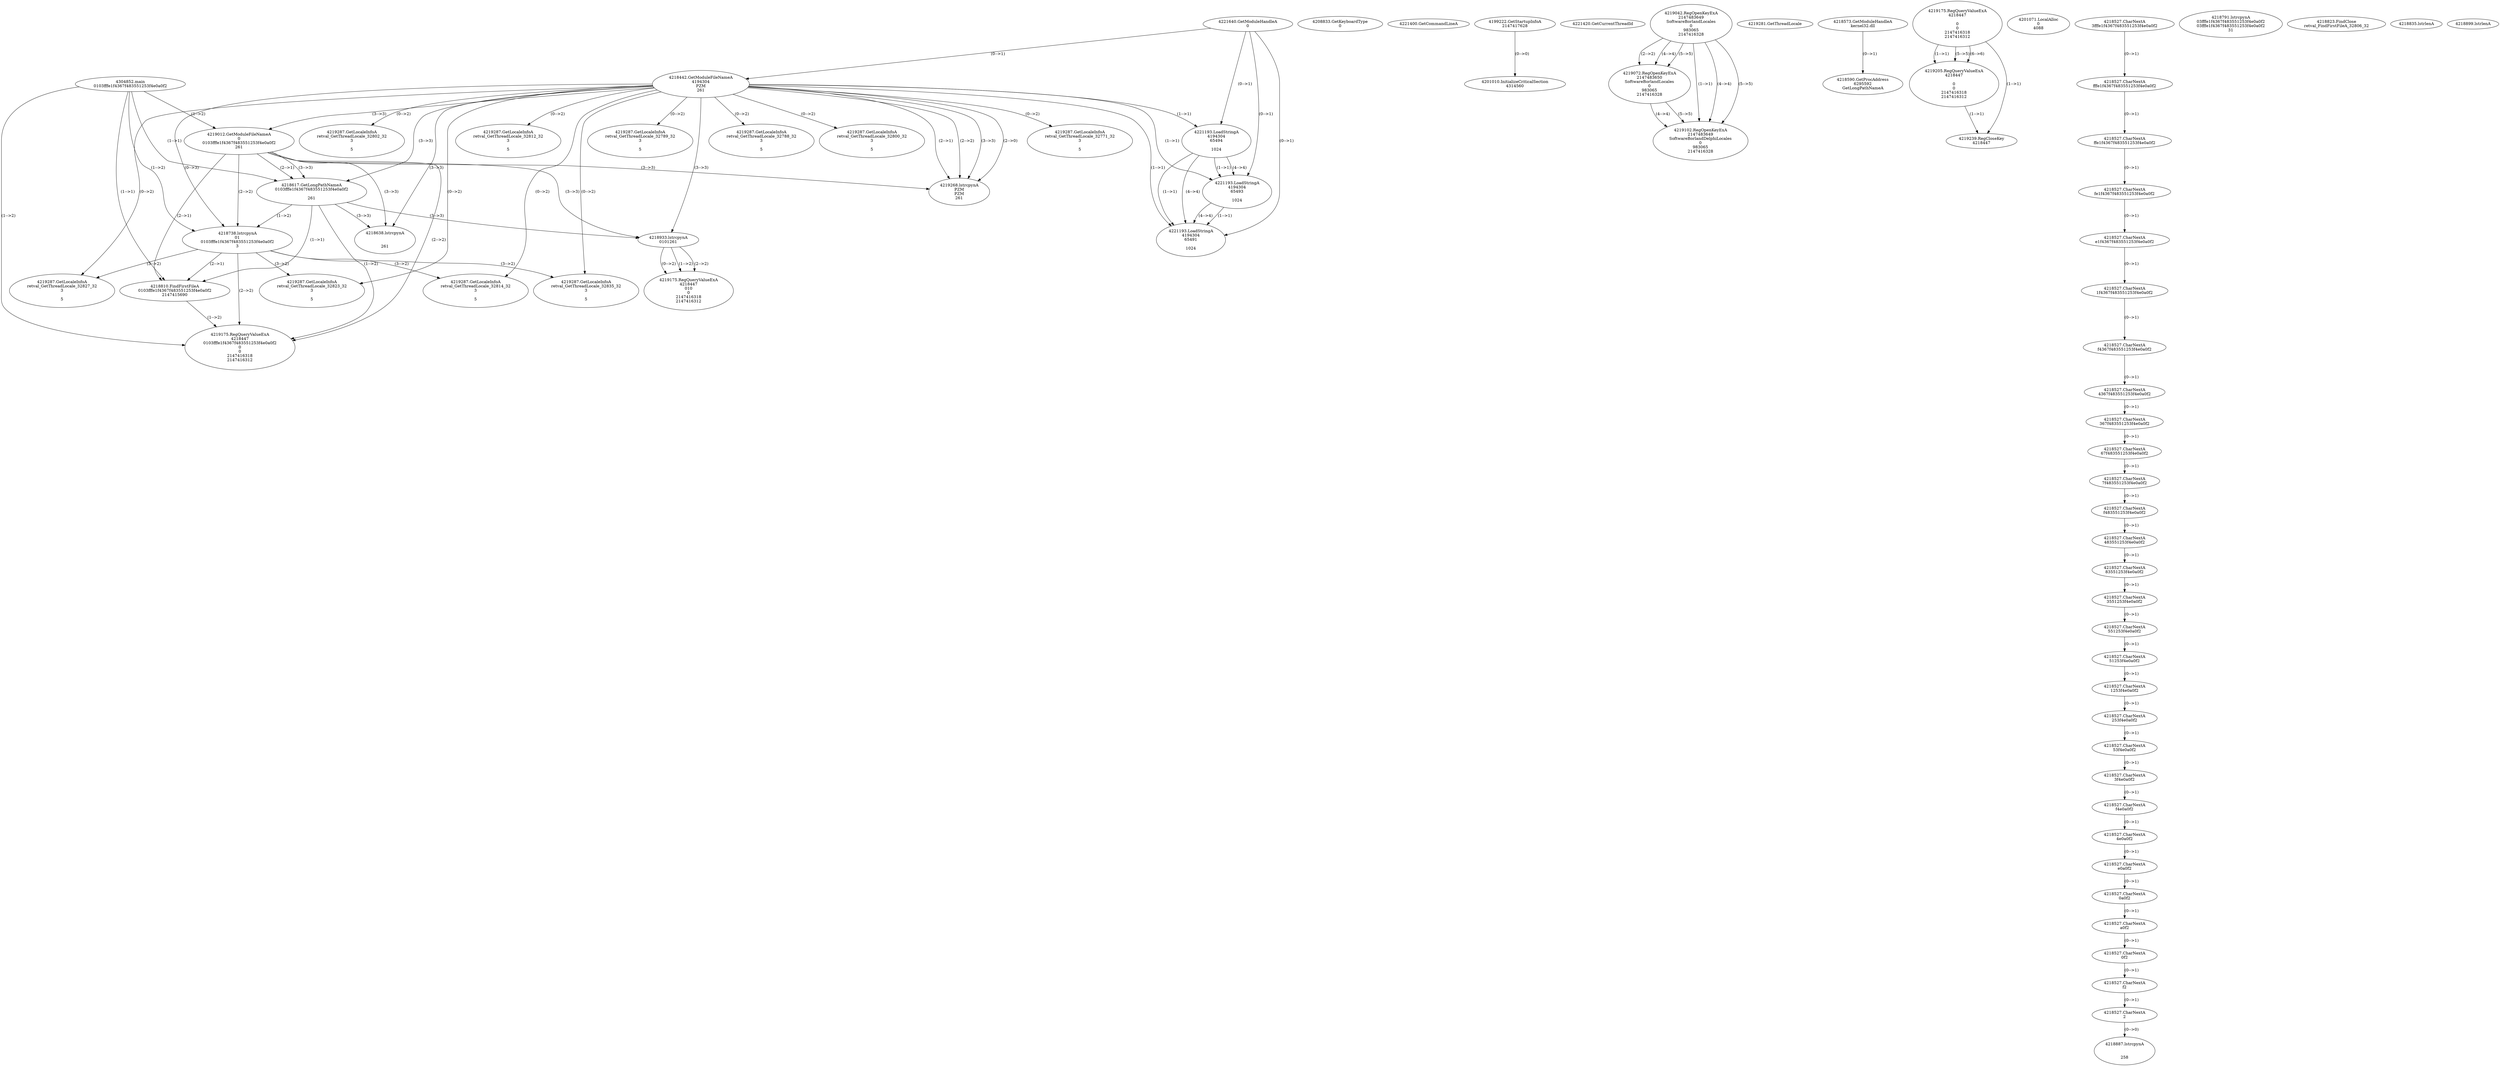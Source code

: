// Global SCDG with merge call
digraph {
	0 [label="4304852.main
0103fffe1f4367f483551253f4e0a0f2"]
	1 [label="4221640.GetModuleHandleA
0"]
	2 [label="4208833.GetKeyboardType
0"]
	3 [label="4221400.GetCommandLineA
"]
	4 [label="4199222.GetStartupInfoA
2147417628"]
	5 [label="4221420.GetCurrentThreadId
"]
	6 [label="4218442.GetModuleFileNameA
4194304
PZM
261"]
	1 -> 6 [label="(0-->1)"]
	7 [label="4219012.GetModuleFileNameA
0
0103fffe1f4367f483551253f4e0a0f2
261"]
	0 -> 7 [label="(1-->2)"]
	6 -> 7 [label="(3-->3)"]
	8 [label="4219042.RegOpenKeyExA
2147483649
Software\Borland\Locales
0
983065
2147416328"]
	9 [label="4219072.RegOpenKeyExA
2147483650
Software\Borland\Locales
0
983065
2147416328"]
	8 -> 9 [label="(2-->2)"]
	8 -> 9 [label="(4-->4)"]
	8 -> 9 [label="(5-->5)"]
	10 [label="4219102.RegOpenKeyExA
2147483649
Software\Borland\Delphi\Locales
0
983065
2147416328"]
	8 -> 10 [label="(1-->1)"]
	8 -> 10 [label="(4-->4)"]
	9 -> 10 [label="(4-->4)"]
	8 -> 10 [label="(5-->5)"]
	9 -> 10 [label="(5-->5)"]
	11 [label="4219268.lstrcpynA
PZM
PZM
261"]
	6 -> 11 [label="(2-->1)"]
	6 -> 11 [label="(2-->2)"]
	6 -> 11 [label="(3-->3)"]
	7 -> 11 [label="(3-->3)"]
	6 -> 11 [label="(2-->0)"]
	12 [label="4219281.GetThreadLocale
"]
	13 [label="4219287.GetLocaleInfoA
retval_GetThreadLocale_32771_32
3

5"]
	6 -> 13 [label="(0-->2)"]
	14 [label="4221193.LoadStringA
4194304
65494

1024"]
	1 -> 14 [label="(0-->1)"]
	6 -> 14 [label="(1-->1)"]
	15 [label="4218573.GetModuleHandleA
kernel32.dll"]
	16 [label="4218590.GetProcAddress
6295592
GetLongPathNameA"]
	15 -> 16 [label="(0-->1)"]
	17 [label="4218617.GetLongPathNameA
0103fffe1f4367f483551253f4e0a0f2

261"]
	0 -> 17 [label="(1-->1)"]
	7 -> 17 [label="(2-->1)"]
	6 -> 17 [label="(3-->3)"]
	7 -> 17 [label="(3-->3)"]
	18 [label="4218638.lstrcpynA


261"]
	6 -> 18 [label="(3-->3)"]
	7 -> 18 [label="(3-->3)"]
	17 -> 18 [label="(3-->3)"]
	19 [label="4219175.RegQueryValueExA
4218447

0
0
2147416318
2147416312"]
	20 [label="4219205.RegQueryValueExA
4218447

0
0
2147416318
2147416312"]
	19 -> 20 [label="(1-->1)"]
	19 -> 20 [label="(5-->5)"]
	19 -> 20 [label="(6-->6)"]
	21 [label="4219239.RegCloseKey
4218447"]
	19 -> 21 [label="(1-->1)"]
	20 -> 21 [label="(1-->1)"]
	22 [label="4219287.GetLocaleInfoA
retval_GetThreadLocale_32802_32
3

5"]
	6 -> 22 [label="(0-->2)"]
	23 [label="4221193.LoadStringA
4194304
65493

1024"]
	1 -> 23 [label="(0-->1)"]
	6 -> 23 [label="(1-->1)"]
	14 -> 23 [label="(1-->1)"]
	14 -> 23 [label="(4-->4)"]
	24 [label="4201010.InitializeCriticalSection
4314560"]
	4 -> 24 [label="(0-->0)"]
	25 [label="4201071.LocalAlloc
0
4088"]
	26 [label="4218738.lstrcpynA
01
0103fffe1f4367f483551253f4e0a0f2
3"]
	0 -> 26 [label="(1-->2)"]
	7 -> 26 [label="(2-->2)"]
	17 -> 26 [label="(1-->2)"]
	6 -> 26 [label="(0-->3)"]
	27 [label="4218527.CharNextA
3fffe1f4367f483551253f4e0a0f2"]
	28 [label="4218527.CharNextA
fffe1f4367f483551253f4e0a0f2"]
	27 -> 28 [label="(0-->1)"]
	29 [label="4218527.CharNextA
ffe1f4367f483551253f4e0a0f2"]
	28 -> 29 [label="(0-->1)"]
	30 [label="4218527.CharNextA
fe1f4367f483551253f4e0a0f2"]
	29 -> 30 [label="(0-->1)"]
	31 [label="4218527.CharNextA
e1f4367f483551253f4e0a0f2"]
	30 -> 31 [label="(0-->1)"]
	32 [label="4218527.CharNextA
1f4367f483551253f4e0a0f2"]
	31 -> 32 [label="(0-->1)"]
	33 [label="4218527.CharNextA
f4367f483551253f4e0a0f2"]
	32 -> 33 [label="(0-->1)"]
	34 [label="4218527.CharNextA
4367f483551253f4e0a0f2"]
	33 -> 34 [label="(0-->1)"]
	35 [label="4218527.CharNextA
367f483551253f4e0a0f2"]
	34 -> 35 [label="(0-->1)"]
	36 [label="4218527.CharNextA
67f483551253f4e0a0f2"]
	35 -> 36 [label="(0-->1)"]
	37 [label="4218527.CharNextA
7f483551253f4e0a0f2"]
	36 -> 37 [label="(0-->1)"]
	38 [label="4218527.CharNextA
f483551253f4e0a0f2"]
	37 -> 38 [label="(0-->1)"]
	39 [label="4218527.CharNextA
483551253f4e0a0f2"]
	38 -> 39 [label="(0-->1)"]
	40 [label="4218527.CharNextA
83551253f4e0a0f2"]
	39 -> 40 [label="(0-->1)"]
	41 [label="4218527.CharNextA
3551253f4e0a0f2"]
	40 -> 41 [label="(0-->1)"]
	42 [label="4218527.CharNextA
551253f4e0a0f2"]
	41 -> 42 [label="(0-->1)"]
	43 [label="4218527.CharNextA
51253f4e0a0f2"]
	42 -> 43 [label="(0-->1)"]
	44 [label="4218527.CharNextA
1253f4e0a0f2"]
	43 -> 44 [label="(0-->1)"]
	45 [label="4218527.CharNextA
253f4e0a0f2"]
	44 -> 45 [label="(0-->1)"]
	46 [label="4218527.CharNextA
53f4e0a0f2"]
	45 -> 46 [label="(0-->1)"]
	47 [label="4218527.CharNextA
3f4e0a0f2"]
	46 -> 47 [label="(0-->1)"]
	48 [label="4218527.CharNextA
f4e0a0f2"]
	47 -> 48 [label="(0-->1)"]
	49 [label="4218527.CharNextA
4e0a0f2"]
	48 -> 49 [label="(0-->1)"]
	50 [label="4218527.CharNextA
e0a0f2"]
	49 -> 50 [label="(0-->1)"]
	51 [label="4218527.CharNextA
0a0f2"]
	50 -> 51 [label="(0-->1)"]
	52 [label="4218527.CharNextA
a0f2"]
	51 -> 52 [label="(0-->1)"]
	53 [label="4218527.CharNextA
0f2"]
	52 -> 53 [label="(0-->1)"]
	54 [label="4218527.CharNextA
f2"]
	53 -> 54 [label="(0-->1)"]
	55 [label="4218527.CharNextA
2"]
	54 -> 55 [label="(0-->1)"]
	56 [label="4218791.lstrcpynA
03fffe1f4367f483551253f4e0a0f2
03fffe1f4367f483551253f4e0a0f2
31"]
	57 [label="4218810.FindFirstFileA
0103fffe1f4367f483551253f4e0a0f2
2147415690"]
	0 -> 57 [label="(1-->1)"]
	7 -> 57 [label="(2-->1)"]
	17 -> 57 [label="(1-->1)"]
	26 -> 57 [label="(2-->1)"]
	58 [label="4219175.RegQueryValueExA
4218447
0103fffe1f4367f483551253f4e0a0f2
0
0
2147416318
2147416312"]
	0 -> 58 [label="(1-->2)"]
	7 -> 58 [label="(2-->2)"]
	17 -> 58 [label="(1-->2)"]
	26 -> 58 [label="(2-->2)"]
	57 -> 58 [label="(1-->2)"]
	59 [label="4219287.GetLocaleInfoA
retval_GetThreadLocale_32827_32
3

5"]
	6 -> 59 [label="(0-->2)"]
	26 -> 59 [label="(3-->2)"]
	60 [label="4221193.LoadStringA
4194304
65491

1024"]
	1 -> 60 [label="(0-->1)"]
	6 -> 60 [label="(1-->1)"]
	14 -> 60 [label="(1-->1)"]
	23 -> 60 [label="(1-->1)"]
	14 -> 60 [label="(4-->4)"]
	23 -> 60 [label="(4-->4)"]
	61 [label="4219287.GetLocaleInfoA
retval_GetThreadLocale_32812_32
3

5"]
	6 -> 61 [label="(0-->2)"]
	62 [label="4218823.FindClose
retval_FindFirstFileA_32806_32"]
	63 [label="4218835.lstrlenA
"]
	64 [label="4218887.lstrcpynA


258"]
	55 -> 64 [label="(0-->0)"]
	65 [label="4218899.lstrlenA
"]
	66 [label="4218933.lstrcpynA
01\
01\
261"]
	6 -> 66 [label="(3-->3)"]
	7 -> 66 [label="(3-->3)"]
	17 -> 66 [label="(3-->3)"]
	67 [label="4219175.RegQueryValueExA
4218447
01\
0
0
2147416318
2147416312"]
	66 -> 67 [label="(1-->2)"]
	66 -> 67 [label="(2-->2)"]
	66 -> 67 [label="(0-->2)"]
	68 [label="4219287.GetLocaleInfoA
retval_GetThreadLocale_32823_32
3

5"]
	6 -> 68 [label="(0-->2)"]
	26 -> 68 [label="(3-->2)"]
	69 [label="4219287.GetLocaleInfoA
retval_GetThreadLocale_32789_32
3

5"]
	6 -> 69 [label="(0-->2)"]
	70 [label="4219287.GetLocaleInfoA
retval_GetThreadLocale_32814_32
3

5"]
	6 -> 70 [label="(0-->2)"]
	26 -> 70 [label="(3-->2)"]
	71 [label="4219287.GetLocaleInfoA
retval_GetThreadLocale_32788_32
3

5"]
	6 -> 71 [label="(0-->2)"]
	72 [label="4219287.GetLocaleInfoA
retval_GetThreadLocale_32800_32
3

5"]
	6 -> 72 [label="(0-->2)"]
	73 [label="4219287.GetLocaleInfoA
retval_GetThreadLocale_32835_32
3

5"]
	6 -> 73 [label="(0-->2)"]
	26 -> 73 [label="(3-->2)"]
}
